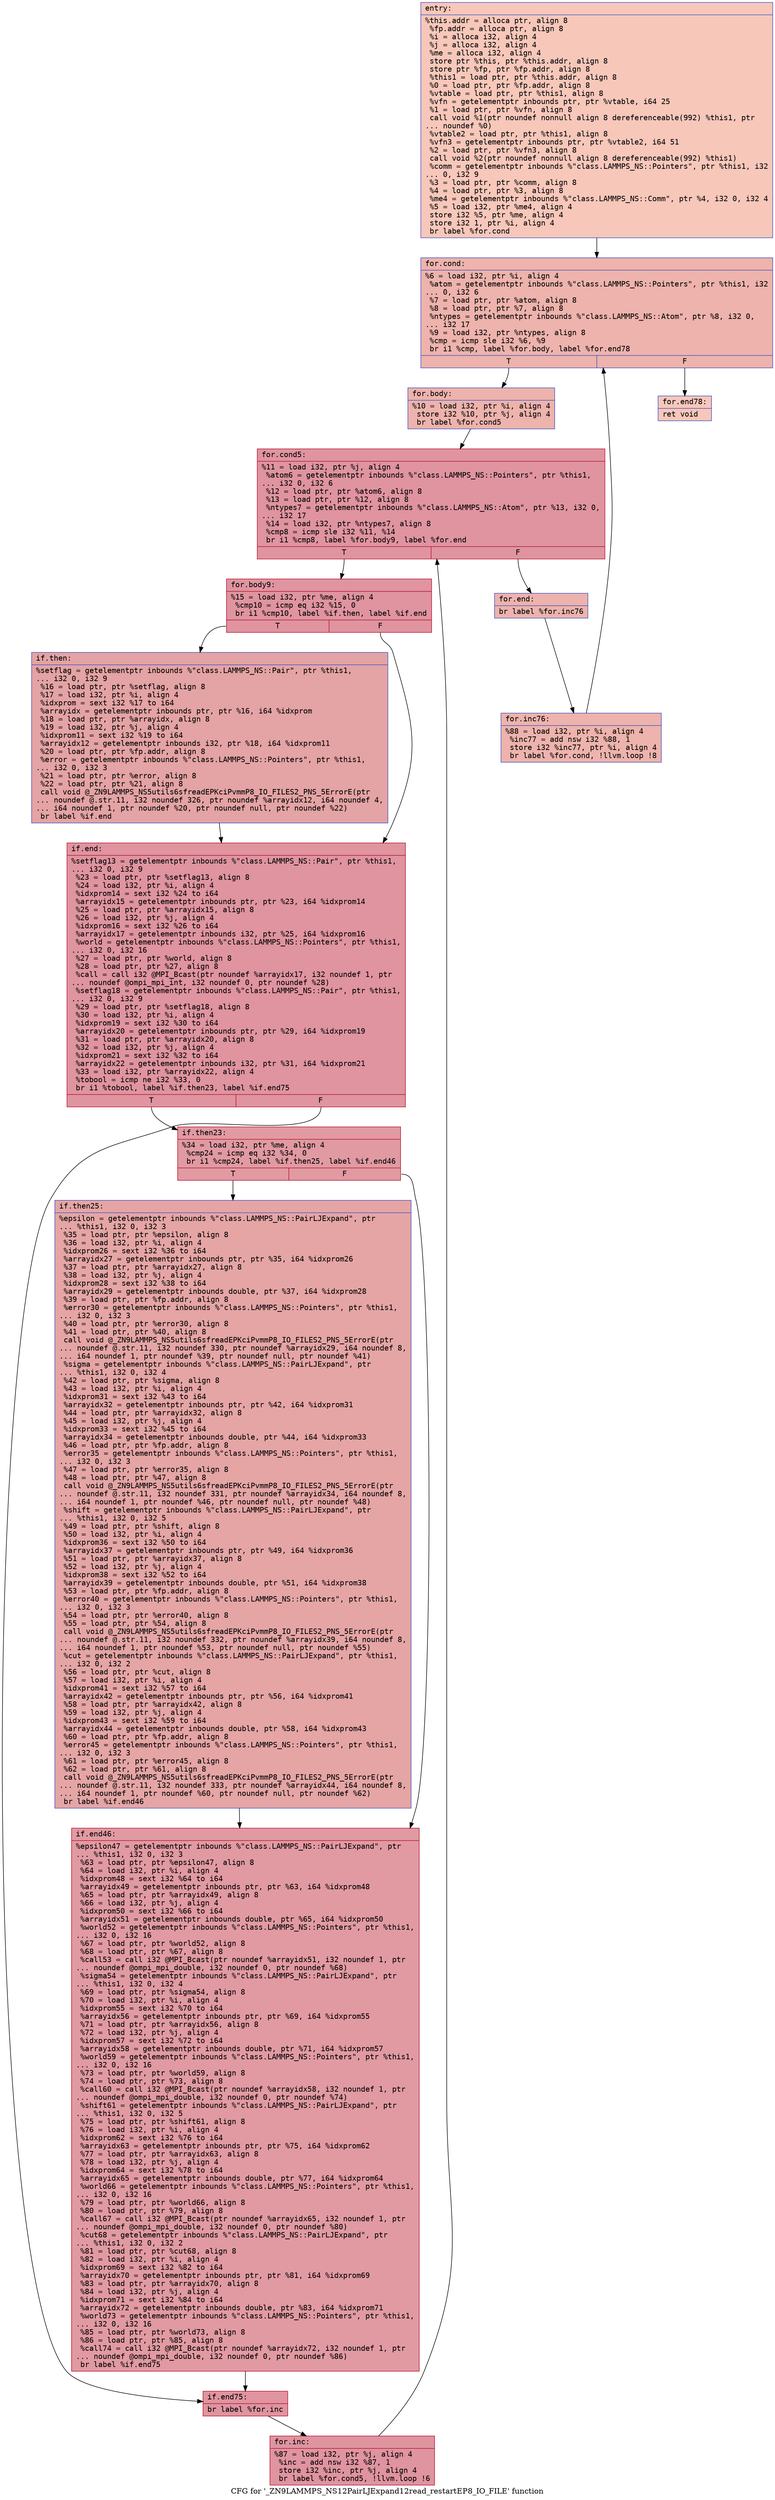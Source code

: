 digraph "CFG for '_ZN9LAMMPS_NS12PairLJExpand12read_restartEP8_IO_FILE' function" {
	label="CFG for '_ZN9LAMMPS_NS12PairLJExpand12read_restartEP8_IO_FILE' function";

	Node0x55d88da34220 [shape=record,color="#3d50c3ff", style=filled, fillcolor="#ec7f6370" fontname="Courier",label="{entry:\l|  %this.addr = alloca ptr, align 8\l  %fp.addr = alloca ptr, align 8\l  %i = alloca i32, align 4\l  %j = alloca i32, align 4\l  %me = alloca i32, align 4\l  store ptr %this, ptr %this.addr, align 8\l  store ptr %fp, ptr %fp.addr, align 8\l  %this1 = load ptr, ptr %this.addr, align 8\l  %0 = load ptr, ptr %fp.addr, align 8\l  %vtable = load ptr, ptr %this1, align 8\l  %vfn = getelementptr inbounds ptr, ptr %vtable, i64 25\l  %1 = load ptr, ptr %vfn, align 8\l  call void %1(ptr noundef nonnull align 8 dereferenceable(992) %this1, ptr\l... noundef %0)\l  %vtable2 = load ptr, ptr %this1, align 8\l  %vfn3 = getelementptr inbounds ptr, ptr %vtable2, i64 51\l  %2 = load ptr, ptr %vfn3, align 8\l  call void %2(ptr noundef nonnull align 8 dereferenceable(992) %this1)\l  %comm = getelementptr inbounds %\"class.LAMMPS_NS::Pointers\", ptr %this1, i32\l... 0, i32 9\l  %3 = load ptr, ptr %comm, align 8\l  %4 = load ptr, ptr %3, align 8\l  %me4 = getelementptr inbounds %\"class.LAMMPS_NS::Comm\", ptr %4, i32 0, i32 4\l  %5 = load i32, ptr %me4, align 4\l  store i32 %5, ptr %me, align 4\l  store i32 1, ptr %i, align 4\l  br label %for.cond\l}"];
	Node0x55d88da34220 -> Node0x55d88da352f0[tooltip="entry -> for.cond\nProbability 100.00%" ];
	Node0x55d88da352f0 [shape=record,color="#3d50c3ff", style=filled, fillcolor="#d6524470" fontname="Courier",label="{for.cond:\l|  %6 = load i32, ptr %i, align 4\l  %atom = getelementptr inbounds %\"class.LAMMPS_NS::Pointers\", ptr %this1, i32\l... 0, i32 6\l  %7 = load ptr, ptr %atom, align 8\l  %8 = load ptr, ptr %7, align 8\l  %ntypes = getelementptr inbounds %\"class.LAMMPS_NS::Atom\", ptr %8, i32 0,\l... i32 17\l  %9 = load i32, ptr %ntypes, align 8\l  %cmp = icmp sle i32 %6, %9\l  br i1 %cmp, label %for.body, label %for.end78\l|{<s0>T|<s1>F}}"];
	Node0x55d88da352f0:s0 -> Node0x55d88da35850[tooltip="for.cond -> for.body\nProbability 96.88%" ];
	Node0x55d88da352f0:s1 -> Node0x55d88da358d0[tooltip="for.cond -> for.end78\nProbability 3.12%" ];
	Node0x55d88da35850 [shape=record,color="#3d50c3ff", style=filled, fillcolor="#d6524470" fontname="Courier",label="{for.body:\l|  %10 = load i32, ptr %i, align 4\l  store i32 %10, ptr %j, align 4\l  br label %for.cond5\l}"];
	Node0x55d88da35850 -> Node0x55d88da35b20[tooltip="for.body -> for.cond5\nProbability 100.00%" ];
	Node0x55d88da35b20 [shape=record,color="#b70d28ff", style=filled, fillcolor="#b70d2870" fontname="Courier",label="{for.cond5:\l|  %11 = load i32, ptr %j, align 4\l  %atom6 = getelementptr inbounds %\"class.LAMMPS_NS::Pointers\", ptr %this1,\l... i32 0, i32 6\l  %12 = load ptr, ptr %atom6, align 8\l  %13 = load ptr, ptr %12, align 8\l  %ntypes7 = getelementptr inbounds %\"class.LAMMPS_NS::Atom\", ptr %13, i32 0,\l... i32 17\l  %14 = load i32, ptr %ntypes7, align 8\l  %cmp8 = icmp sle i32 %11, %14\l  br i1 %cmp8, label %for.body9, label %for.end\l|{<s0>T|<s1>F}}"];
	Node0x55d88da35b20:s0 -> Node0x55d88da34b60[tooltip="for.cond5 -> for.body9\nProbability 96.88%" ];
	Node0x55d88da35b20:s1 -> Node0x55d88da34be0[tooltip="for.cond5 -> for.end\nProbability 3.12%" ];
	Node0x55d88da34b60 [shape=record,color="#b70d28ff", style=filled, fillcolor="#b70d2870" fontname="Courier",label="{for.body9:\l|  %15 = load i32, ptr %me, align 4\l  %cmp10 = icmp eq i32 %15, 0\l  br i1 %cmp10, label %if.then, label %if.end\l|{<s0>T|<s1>F}}"];
	Node0x55d88da34b60:s0 -> Node0x55d88da364d0[tooltip="for.body9 -> if.then\nProbability 37.50%" ];
	Node0x55d88da34b60:s1 -> Node0x55d88da36540[tooltip="for.body9 -> if.end\nProbability 62.50%" ];
	Node0x55d88da364d0 [shape=record,color="#3d50c3ff", style=filled, fillcolor="#c32e3170" fontname="Courier",label="{if.then:\l|  %setflag = getelementptr inbounds %\"class.LAMMPS_NS::Pair\", ptr %this1,\l... i32 0, i32 9\l  %16 = load ptr, ptr %setflag, align 8\l  %17 = load i32, ptr %i, align 4\l  %idxprom = sext i32 %17 to i64\l  %arrayidx = getelementptr inbounds ptr, ptr %16, i64 %idxprom\l  %18 = load ptr, ptr %arrayidx, align 8\l  %19 = load i32, ptr %j, align 4\l  %idxprom11 = sext i32 %19 to i64\l  %arrayidx12 = getelementptr inbounds i32, ptr %18, i64 %idxprom11\l  %20 = load ptr, ptr %fp.addr, align 8\l  %error = getelementptr inbounds %\"class.LAMMPS_NS::Pointers\", ptr %this1,\l... i32 0, i32 3\l  %21 = load ptr, ptr %error, align 8\l  %22 = load ptr, ptr %21, align 8\l  call void @_ZN9LAMMPS_NS5utils6sfreadEPKciPvmmP8_IO_FILES2_PNS_5ErrorE(ptr\l... noundef @.str.11, i32 noundef 326, ptr noundef %arrayidx12, i64 noundef 4,\l... i64 noundef 1, ptr noundef %20, ptr noundef null, ptr noundef %22)\l  br label %if.end\l}"];
	Node0x55d88da364d0 -> Node0x55d88da36540[tooltip="if.then -> if.end\nProbability 100.00%" ];
	Node0x55d88da36540 [shape=record,color="#b70d28ff", style=filled, fillcolor="#b70d2870" fontname="Courier",label="{if.end:\l|  %setflag13 = getelementptr inbounds %\"class.LAMMPS_NS::Pair\", ptr %this1,\l... i32 0, i32 9\l  %23 = load ptr, ptr %setflag13, align 8\l  %24 = load i32, ptr %i, align 4\l  %idxprom14 = sext i32 %24 to i64\l  %arrayidx15 = getelementptr inbounds ptr, ptr %23, i64 %idxprom14\l  %25 = load ptr, ptr %arrayidx15, align 8\l  %26 = load i32, ptr %j, align 4\l  %idxprom16 = sext i32 %26 to i64\l  %arrayidx17 = getelementptr inbounds i32, ptr %25, i64 %idxprom16\l  %world = getelementptr inbounds %\"class.LAMMPS_NS::Pointers\", ptr %this1,\l... i32 0, i32 16\l  %27 = load ptr, ptr %world, align 8\l  %28 = load ptr, ptr %27, align 8\l  %call = call i32 @MPI_Bcast(ptr noundef %arrayidx17, i32 noundef 1, ptr\l... noundef @ompi_mpi_int, i32 noundef 0, ptr noundef %28)\l  %setflag18 = getelementptr inbounds %\"class.LAMMPS_NS::Pair\", ptr %this1,\l... i32 0, i32 9\l  %29 = load ptr, ptr %setflag18, align 8\l  %30 = load i32, ptr %i, align 4\l  %idxprom19 = sext i32 %30 to i64\l  %arrayidx20 = getelementptr inbounds ptr, ptr %29, i64 %idxprom19\l  %31 = load ptr, ptr %arrayidx20, align 8\l  %32 = load i32, ptr %j, align 4\l  %idxprom21 = sext i32 %32 to i64\l  %arrayidx22 = getelementptr inbounds i32, ptr %31, i64 %idxprom21\l  %33 = load i32, ptr %arrayidx22, align 4\l  %tobool = icmp ne i32 %33, 0\l  br i1 %tobool, label %if.then23, label %if.end75\l|{<s0>T|<s1>F}}"];
	Node0x55d88da36540:s0 -> Node0x55d88da36080[tooltip="if.end -> if.then23\nProbability 62.50%" ];
	Node0x55d88da36540:s1 -> Node0x55d88da36100[tooltip="if.end -> if.end75\nProbability 37.50%" ];
	Node0x55d88da36080 [shape=record,color="#b70d28ff", style=filled, fillcolor="#bb1b2c70" fontname="Courier",label="{if.then23:\l|  %34 = load i32, ptr %me, align 4\l  %cmp24 = icmp eq i32 %34, 0\l  br i1 %cmp24, label %if.then25, label %if.end46\l|{<s0>T|<s1>F}}"];
	Node0x55d88da36080:s0 -> Node0x55d88da38890[tooltip="if.then23 -> if.then25\nProbability 37.50%" ];
	Node0x55d88da36080:s1 -> Node0x55d88da388e0[tooltip="if.then23 -> if.end46\nProbability 62.50%" ];
	Node0x55d88da38890 [shape=record,color="#3d50c3ff", style=filled, fillcolor="#c5333470" fontname="Courier",label="{if.then25:\l|  %epsilon = getelementptr inbounds %\"class.LAMMPS_NS::PairLJExpand\", ptr\l... %this1, i32 0, i32 3\l  %35 = load ptr, ptr %epsilon, align 8\l  %36 = load i32, ptr %i, align 4\l  %idxprom26 = sext i32 %36 to i64\l  %arrayidx27 = getelementptr inbounds ptr, ptr %35, i64 %idxprom26\l  %37 = load ptr, ptr %arrayidx27, align 8\l  %38 = load i32, ptr %j, align 4\l  %idxprom28 = sext i32 %38 to i64\l  %arrayidx29 = getelementptr inbounds double, ptr %37, i64 %idxprom28\l  %39 = load ptr, ptr %fp.addr, align 8\l  %error30 = getelementptr inbounds %\"class.LAMMPS_NS::Pointers\", ptr %this1,\l... i32 0, i32 3\l  %40 = load ptr, ptr %error30, align 8\l  %41 = load ptr, ptr %40, align 8\l  call void @_ZN9LAMMPS_NS5utils6sfreadEPKciPvmmP8_IO_FILES2_PNS_5ErrorE(ptr\l... noundef @.str.11, i32 noundef 330, ptr noundef %arrayidx29, i64 noundef 8,\l... i64 noundef 1, ptr noundef %39, ptr noundef null, ptr noundef %41)\l  %sigma = getelementptr inbounds %\"class.LAMMPS_NS::PairLJExpand\", ptr\l... %this1, i32 0, i32 4\l  %42 = load ptr, ptr %sigma, align 8\l  %43 = load i32, ptr %i, align 4\l  %idxprom31 = sext i32 %43 to i64\l  %arrayidx32 = getelementptr inbounds ptr, ptr %42, i64 %idxprom31\l  %44 = load ptr, ptr %arrayidx32, align 8\l  %45 = load i32, ptr %j, align 4\l  %idxprom33 = sext i32 %45 to i64\l  %arrayidx34 = getelementptr inbounds double, ptr %44, i64 %idxprom33\l  %46 = load ptr, ptr %fp.addr, align 8\l  %error35 = getelementptr inbounds %\"class.LAMMPS_NS::Pointers\", ptr %this1,\l... i32 0, i32 3\l  %47 = load ptr, ptr %error35, align 8\l  %48 = load ptr, ptr %47, align 8\l  call void @_ZN9LAMMPS_NS5utils6sfreadEPKciPvmmP8_IO_FILES2_PNS_5ErrorE(ptr\l... noundef @.str.11, i32 noundef 331, ptr noundef %arrayidx34, i64 noundef 8,\l... i64 noundef 1, ptr noundef %46, ptr noundef null, ptr noundef %48)\l  %shift = getelementptr inbounds %\"class.LAMMPS_NS::PairLJExpand\", ptr\l... %this1, i32 0, i32 5\l  %49 = load ptr, ptr %shift, align 8\l  %50 = load i32, ptr %i, align 4\l  %idxprom36 = sext i32 %50 to i64\l  %arrayidx37 = getelementptr inbounds ptr, ptr %49, i64 %idxprom36\l  %51 = load ptr, ptr %arrayidx37, align 8\l  %52 = load i32, ptr %j, align 4\l  %idxprom38 = sext i32 %52 to i64\l  %arrayidx39 = getelementptr inbounds double, ptr %51, i64 %idxprom38\l  %53 = load ptr, ptr %fp.addr, align 8\l  %error40 = getelementptr inbounds %\"class.LAMMPS_NS::Pointers\", ptr %this1,\l... i32 0, i32 3\l  %54 = load ptr, ptr %error40, align 8\l  %55 = load ptr, ptr %54, align 8\l  call void @_ZN9LAMMPS_NS5utils6sfreadEPKciPvmmP8_IO_FILES2_PNS_5ErrorE(ptr\l... noundef @.str.11, i32 noundef 332, ptr noundef %arrayidx39, i64 noundef 8,\l... i64 noundef 1, ptr noundef %53, ptr noundef null, ptr noundef %55)\l  %cut = getelementptr inbounds %\"class.LAMMPS_NS::PairLJExpand\", ptr %this1,\l... i32 0, i32 2\l  %56 = load ptr, ptr %cut, align 8\l  %57 = load i32, ptr %i, align 4\l  %idxprom41 = sext i32 %57 to i64\l  %arrayidx42 = getelementptr inbounds ptr, ptr %56, i64 %idxprom41\l  %58 = load ptr, ptr %arrayidx42, align 8\l  %59 = load i32, ptr %j, align 4\l  %idxprom43 = sext i32 %59 to i64\l  %arrayidx44 = getelementptr inbounds double, ptr %58, i64 %idxprom43\l  %60 = load ptr, ptr %fp.addr, align 8\l  %error45 = getelementptr inbounds %\"class.LAMMPS_NS::Pointers\", ptr %this1,\l... i32 0, i32 3\l  %61 = load ptr, ptr %error45, align 8\l  %62 = load ptr, ptr %61, align 8\l  call void @_ZN9LAMMPS_NS5utils6sfreadEPKciPvmmP8_IO_FILES2_PNS_5ErrorE(ptr\l... noundef @.str.11, i32 noundef 333, ptr noundef %arrayidx44, i64 noundef 8,\l... i64 noundef 1, ptr noundef %60, ptr noundef null, ptr noundef %62)\l  br label %if.end46\l}"];
	Node0x55d88da38890 -> Node0x55d88da388e0[tooltip="if.then25 -> if.end46\nProbability 100.00%" ];
	Node0x55d88da388e0 [shape=record,color="#b70d28ff", style=filled, fillcolor="#bb1b2c70" fontname="Courier",label="{if.end46:\l|  %epsilon47 = getelementptr inbounds %\"class.LAMMPS_NS::PairLJExpand\", ptr\l... %this1, i32 0, i32 3\l  %63 = load ptr, ptr %epsilon47, align 8\l  %64 = load i32, ptr %i, align 4\l  %idxprom48 = sext i32 %64 to i64\l  %arrayidx49 = getelementptr inbounds ptr, ptr %63, i64 %idxprom48\l  %65 = load ptr, ptr %arrayidx49, align 8\l  %66 = load i32, ptr %j, align 4\l  %idxprom50 = sext i32 %66 to i64\l  %arrayidx51 = getelementptr inbounds double, ptr %65, i64 %idxprom50\l  %world52 = getelementptr inbounds %\"class.LAMMPS_NS::Pointers\", ptr %this1,\l... i32 0, i32 16\l  %67 = load ptr, ptr %world52, align 8\l  %68 = load ptr, ptr %67, align 8\l  %call53 = call i32 @MPI_Bcast(ptr noundef %arrayidx51, i32 noundef 1, ptr\l... noundef @ompi_mpi_double, i32 noundef 0, ptr noundef %68)\l  %sigma54 = getelementptr inbounds %\"class.LAMMPS_NS::PairLJExpand\", ptr\l... %this1, i32 0, i32 4\l  %69 = load ptr, ptr %sigma54, align 8\l  %70 = load i32, ptr %i, align 4\l  %idxprom55 = sext i32 %70 to i64\l  %arrayidx56 = getelementptr inbounds ptr, ptr %69, i64 %idxprom55\l  %71 = load ptr, ptr %arrayidx56, align 8\l  %72 = load i32, ptr %j, align 4\l  %idxprom57 = sext i32 %72 to i64\l  %arrayidx58 = getelementptr inbounds double, ptr %71, i64 %idxprom57\l  %world59 = getelementptr inbounds %\"class.LAMMPS_NS::Pointers\", ptr %this1,\l... i32 0, i32 16\l  %73 = load ptr, ptr %world59, align 8\l  %74 = load ptr, ptr %73, align 8\l  %call60 = call i32 @MPI_Bcast(ptr noundef %arrayidx58, i32 noundef 1, ptr\l... noundef @ompi_mpi_double, i32 noundef 0, ptr noundef %74)\l  %shift61 = getelementptr inbounds %\"class.LAMMPS_NS::PairLJExpand\", ptr\l... %this1, i32 0, i32 5\l  %75 = load ptr, ptr %shift61, align 8\l  %76 = load i32, ptr %i, align 4\l  %idxprom62 = sext i32 %76 to i64\l  %arrayidx63 = getelementptr inbounds ptr, ptr %75, i64 %idxprom62\l  %77 = load ptr, ptr %arrayidx63, align 8\l  %78 = load i32, ptr %j, align 4\l  %idxprom64 = sext i32 %78 to i64\l  %arrayidx65 = getelementptr inbounds double, ptr %77, i64 %idxprom64\l  %world66 = getelementptr inbounds %\"class.LAMMPS_NS::Pointers\", ptr %this1,\l... i32 0, i32 16\l  %79 = load ptr, ptr %world66, align 8\l  %80 = load ptr, ptr %79, align 8\l  %call67 = call i32 @MPI_Bcast(ptr noundef %arrayidx65, i32 noundef 1, ptr\l... noundef @ompi_mpi_double, i32 noundef 0, ptr noundef %80)\l  %cut68 = getelementptr inbounds %\"class.LAMMPS_NS::PairLJExpand\", ptr\l... %this1, i32 0, i32 2\l  %81 = load ptr, ptr %cut68, align 8\l  %82 = load i32, ptr %i, align 4\l  %idxprom69 = sext i32 %82 to i64\l  %arrayidx70 = getelementptr inbounds ptr, ptr %81, i64 %idxprom69\l  %83 = load ptr, ptr %arrayidx70, align 8\l  %84 = load i32, ptr %j, align 4\l  %idxprom71 = sext i32 %84 to i64\l  %arrayidx72 = getelementptr inbounds double, ptr %83, i64 %idxprom71\l  %world73 = getelementptr inbounds %\"class.LAMMPS_NS::Pointers\", ptr %this1,\l... i32 0, i32 16\l  %85 = load ptr, ptr %world73, align 8\l  %86 = load ptr, ptr %85, align 8\l  %call74 = call i32 @MPI_Bcast(ptr noundef %arrayidx72, i32 noundef 1, ptr\l... noundef @ompi_mpi_double, i32 noundef 0, ptr noundef %86)\l  br label %if.end75\l}"];
	Node0x55d88da388e0 -> Node0x55d88da36100[tooltip="if.end46 -> if.end75\nProbability 100.00%" ];
	Node0x55d88da36100 [shape=record,color="#b70d28ff", style=filled, fillcolor="#b70d2870" fontname="Courier",label="{if.end75:\l|  br label %for.inc\l}"];
	Node0x55d88da36100 -> Node0x55d88da3e790[tooltip="if.end75 -> for.inc\nProbability 100.00%" ];
	Node0x55d88da3e790 [shape=record,color="#b70d28ff", style=filled, fillcolor="#b70d2870" fontname="Courier",label="{for.inc:\l|  %87 = load i32, ptr %j, align 4\l  %inc = add nsw i32 %87, 1\l  store i32 %inc, ptr %j, align 4\l  br label %for.cond5, !llvm.loop !6\l}"];
	Node0x55d88da3e790 -> Node0x55d88da35b20[tooltip="for.inc -> for.cond5\nProbability 100.00%" ];
	Node0x55d88da34be0 [shape=record,color="#3d50c3ff", style=filled, fillcolor="#d6524470" fontname="Courier",label="{for.end:\l|  br label %for.inc76\l}"];
	Node0x55d88da34be0 -> Node0x55d88da3ead0[tooltip="for.end -> for.inc76\nProbability 100.00%" ];
	Node0x55d88da3ead0 [shape=record,color="#3d50c3ff", style=filled, fillcolor="#d6524470" fontname="Courier",label="{for.inc76:\l|  %88 = load i32, ptr %i, align 4\l  %inc77 = add nsw i32 %88, 1\l  store i32 %inc77, ptr %i, align 4\l  br label %for.cond, !llvm.loop !8\l}"];
	Node0x55d88da3ead0 -> Node0x55d88da352f0[tooltip="for.inc76 -> for.cond\nProbability 100.00%" ];
	Node0x55d88da358d0 [shape=record,color="#3d50c3ff", style=filled, fillcolor="#ec7f6370" fontname="Courier",label="{for.end78:\l|  ret void\l}"];
}
